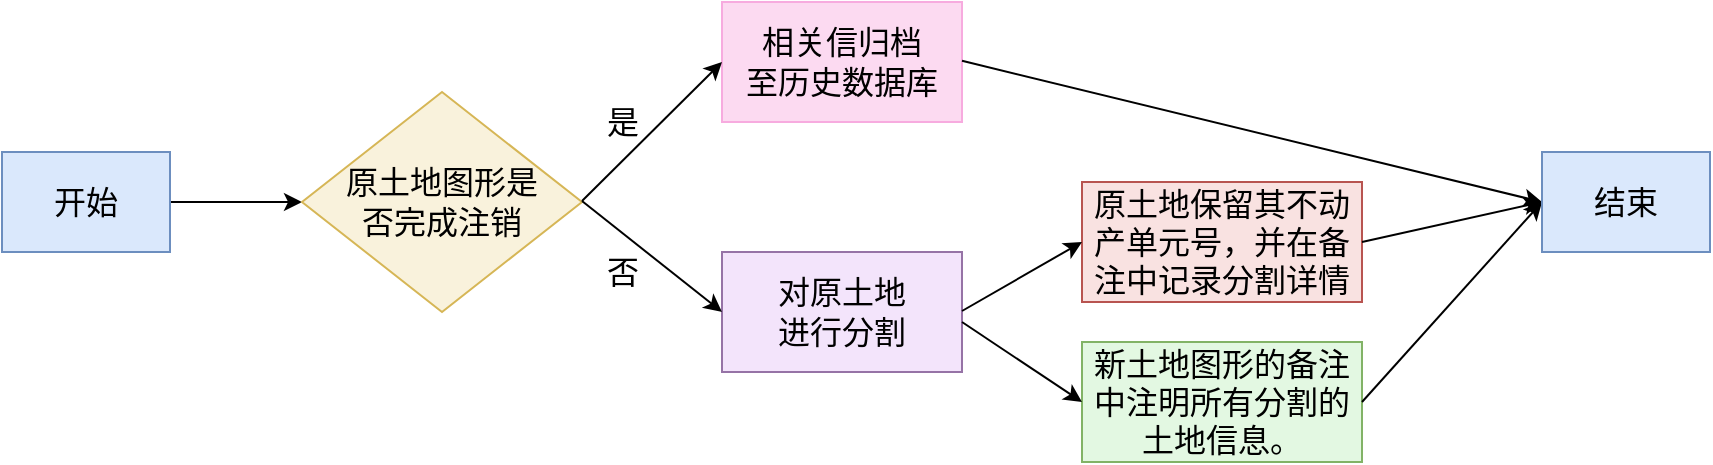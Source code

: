 <mxfile version="23.1.5" type="github">
  <diagram name="第 1 页" id="rIsHSFBBIo2I6mxMkCQL">
    <mxGraphModel dx="979" dy="526" grid="1" gridSize="10" guides="1" tooltips="1" connect="1" arrows="1" fold="1" page="1" pageScale="1" pageWidth="827" pageHeight="1169" math="0" shadow="0">
      <root>
        <mxCell id="0" />
        <mxCell id="1" parent="0" />
        <mxCell id="JEFZm6surBAOUrWXB33V-25" value="" style="edgeStyle=orthogonalEdgeStyle;rounded=0;orthogonalLoop=1;jettySize=auto;html=1;" edge="1" parent="1" source="JEFZm6surBAOUrWXB33V-7" target="JEFZm6surBAOUrWXB33V-8">
          <mxGeometry relative="1" as="geometry" />
        </mxCell>
        <mxCell id="JEFZm6surBAOUrWXB33V-7" value="&lt;font style=&quot;font-size: 16px;&quot;&gt;开始&lt;/font&gt;" style="rounded=0;whiteSpace=wrap;html=1;fillColor=#dae8fc;strokeColor=#6c8ebf;" vertex="1" parent="1">
          <mxGeometry x="220" y="145" width="84" height="50" as="geometry" />
        </mxCell>
        <mxCell id="JEFZm6surBAOUrWXB33V-8" value="&lt;font style=&quot;font-size: 16px;&quot;&gt;原土地图形是&lt;br&gt;否完成注销&lt;/font&gt;" style="rhombus;whiteSpace=wrap;html=1;fillColor=#f9f2dc;strokeColor=#d6b656;" vertex="1" parent="1">
          <mxGeometry x="370" y="115" width="140" height="110" as="geometry" />
        </mxCell>
        <mxCell id="JEFZm6surBAOUrWXB33V-11" value="&lt;font style=&quot;font-size: 16px;&quot;&gt;相关信归档&lt;br&gt;至历史数据库&lt;/font&gt;" style="rounded=0;whiteSpace=wrap;html=1;fillColor=#FCDAF1;strokeColor=#f7abdf;" vertex="1" parent="1">
          <mxGeometry x="580" y="70" width="120" height="60" as="geometry" />
        </mxCell>
        <mxCell id="JEFZm6surBAOUrWXB33V-12" value="&lt;font style=&quot;font-size: 16px;&quot;&gt;对原土地&lt;br&gt;进行分割&lt;/font&gt;" style="rounded=0;whiteSpace=wrap;html=1;fillColor=#f3e4fb;strokeColor=#9673a6;" vertex="1" parent="1">
          <mxGeometry x="580" y="195" width="120" height="60" as="geometry" />
        </mxCell>
        <mxCell id="JEFZm6surBAOUrWXB33V-13" value="&lt;font style=&quot;font-size: 16px;&quot;&gt;原土地保留其不动产单元号，并在备注中记录分割详情&lt;/font&gt;" style="rounded=0;whiteSpace=wrap;html=1;fillColor=#f9e2e1;strokeColor=#b85450;" vertex="1" parent="1">
          <mxGeometry x="760" y="160" width="140" height="60" as="geometry" />
        </mxCell>
        <mxCell id="JEFZm6surBAOUrWXB33V-14" value="&lt;font style=&quot;font-size: 16px;&quot;&gt;新土地图形的备注中注明所有分割的土地信息。&lt;/font&gt;" style="rounded=0;whiteSpace=wrap;html=1;fillColor=#e3f8e2;strokeColor=#82b366;" vertex="1" parent="1">
          <mxGeometry x="760" y="240" width="140" height="60" as="geometry" />
        </mxCell>
        <mxCell id="JEFZm6surBAOUrWXB33V-15" value="" style="endArrow=classic;html=1;rounded=0;entryX=0;entryY=0.5;entryDx=0;entryDy=0;" edge="1" parent="1" target="JEFZm6surBAOUrWXB33V-11">
          <mxGeometry width="50" height="50" relative="1" as="geometry">
            <mxPoint x="510" y="169.5" as="sourcePoint" />
            <mxPoint x="570" y="169.5" as="targetPoint" />
          </mxGeometry>
        </mxCell>
        <mxCell id="JEFZm6surBAOUrWXB33V-16" value="" style="endArrow=classic;html=1;rounded=0;entryX=0;entryY=0.5;entryDx=0;entryDy=0;" edge="1" parent="1" target="JEFZm6surBAOUrWXB33V-12">
          <mxGeometry width="50" height="50" relative="1" as="geometry">
            <mxPoint x="510" y="169.5" as="sourcePoint" />
            <mxPoint x="570" y="240" as="targetPoint" />
          </mxGeometry>
        </mxCell>
        <mxCell id="JEFZm6surBAOUrWXB33V-17" value="" style="endArrow=classic;html=1;rounded=0;" edge="1" parent="1">
          <mxGeometry width="50" height="50" relative="1" as="geometry">
            <mxPoint x="700" y="224.5" as="sourcePoint" />
            <mxPoint x="760" y="190" as="targetPoint" />
          </mxGeometry>
        </mxCell>
        <mxCell id="JEFZm6surBAOUrWXB33V-18" value="" style="endArrow=classic;html=1;rounded=0;entryX=0;entryY=0.5;entryDx=0;entryDy=0;" edge="1" parent="1" target="JEFZm6surBAOUrWXB33V-14">
          <mxGeometry width="50" height="50" relative="1" as="geometry">
            <mxPoint x="700" y="230" as="sourcePoint" />
            <mxPoint x="750" y="280" as="targetPoint" />
          </mxGeometry>
        </mxCell>
        <mxCell id="JEFZm6surBAOUrWXB33V-19" value="" style="endArrow=classic;html=1;rounded=0;entryX=0;entryY=0.5;entryDx=0;entryDy=0;" edge="1" parent="1" target="JEFZm6surBAOUrWXB33V-22">
          <mxGeometry width="50" height="50" relative="1" as="geometry">
            <mxPoint x="700" y="99.41" as="sourcePoint" />
            <mxPoint x="760" y="99.41" as="targetPoint" />
          </mxGeometry>
        </mxCell>
        <mxCell id="JEFZm6surBAOUrWXB33V-20" value="" style="endArrow=classic;html=1;rounded=0;entryX=0;entryY=0.5;entryDx=0;entryDy=0;exitX=1;exitY=0.5;exitDx=0;exitDy=0;exitPerimeter=0;" edge="1" parent="1" source="JEFZm6surBAOUrWXB33V-13" target="JEFZm6surBAOUrWXB33V-22">
          <mxGeometry width="50" height="50" relative="1" as="geometry">
            <mxPoint x="910" y="189" as="sourcePoint" />
            <mxPoint x="940" y="189.41" as="targetPoint" />
          </mxGeometry>
        </mxCell>
        <mxCell id="JEFZm6surBAOUrWXB33V-21" value="" style="endArrow=classic;html=1;rounded=0;entryX=0;entryY=0.5;entryDx=0;entryDy=0;exitX=1;exitY=0.5;exitDx=0;exitDy=0;" edge="1" parent="1" source="JEFZm6surBAOUrWXB33V-14" target="JEFZm6surBAOUrWXB33V-22">
          <mxGeometry width="50" height="50" relative="1" as="geometry">
            <mxPoint x="880" y="260" as="sourcePoint" />
            <mxPoint x="940" y="260" as="targetPoint" />
          </mxGeometry>
        </mxCell>
        <mxCell id="JEFZm6surBAOUrWXB33V-22" value="&lt;font style=&quot;font-size: 16px;&quot;&gt;结束&lt;/font&gt;" style="rounded=0;whiteSpace=wrap;html=1;fillColor=#dae8fc;strokeColor=#6c8ebf;" vertex="1" parent="1">
          <mxGeometry x="990" y="145" width="84" height="50" as="geometry" />
        </mxCell>
        <mxCell id="JEFZm6surBAOUrWXB33V-23" value="&lt;font style=&quot;font-size: 16px;&quot;&gt;是&lt;/font&gt;" style="text;html=1;align=center;verticalAlign=middle;resizable=0;points=[];autosize=1;strokeColor=none;fillColor=none;" vertex="1" parent="1">
          <mxGeometry x="510" y="115" width="40" height="30" as="geometry" />
        </mxCell>
        <mxCell id="JEFZm6surBAOUrWXB33V-24" value="&lt;font style=&quot;font-size: 16px;&quot;&gt;否&lt;/font&gt;" style="text;html=1;align=center;verticalAlign=middle;resizable=0;points=[];autosize=1;strokeColor=none;fillColor=none;" vertex="1" parent="1">
          <mxGeometry x="510" y="190" width="40" height="30" as="geometry" />
        </mxCell>
      </root>
    </mxGraphModel>
  </diagram>
</mxfile>
